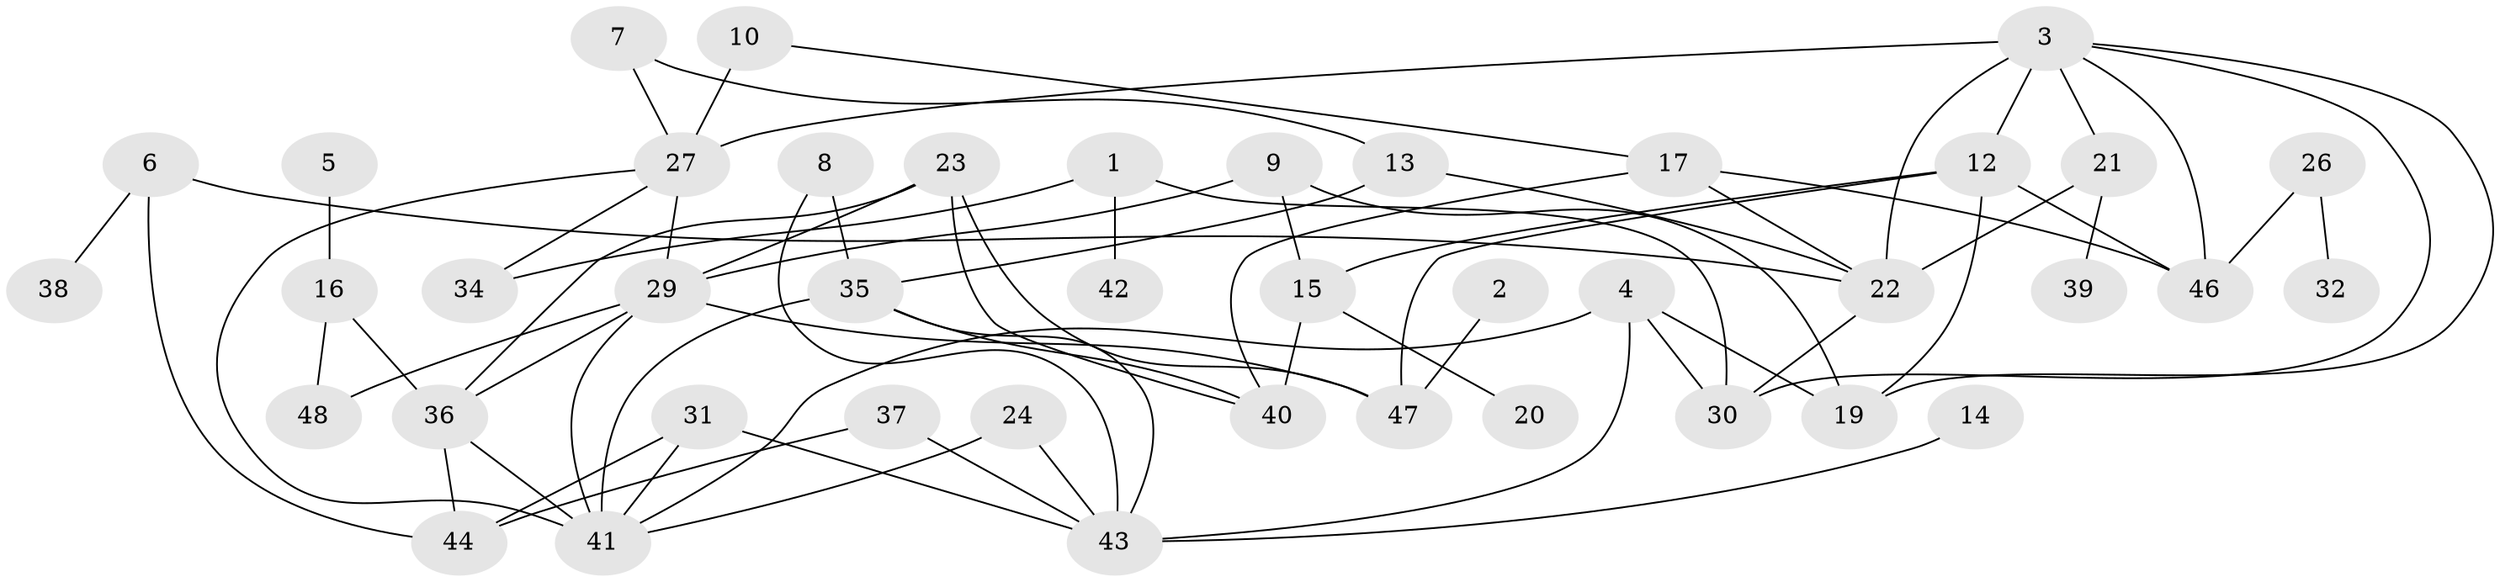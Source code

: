 // original degree distribution, {2: 0.2631578947368421, 3: 0.24210526315789474, 1: 0.18947368421052632, 0: 0.06315789473684211, 4: 0.1368421052631579, 5: 0.09473684210526316, 6: 0.010526315789473684}
// Generated by graph-tools (version 1.1) at 2025/48/03/04/25 22:48:13]
// undirected, 42 vertices, 70 edges
graph export_dot {
  node [color=gray90,style=filled];
  1;
  2;
  3;
  4;
  5;
  6;
  7;
  8;
  9;
  10;
  12;
  13;
  14;
  15;
  16;
  17;
  19;
  20;
  21;
  22;
  23;
  24;
  26;
  27;
  29;
  30;
  31;
  32;
  34;
  35;
  36;
  37;
  38;
  39;
  40;
  41;
  42;
  43;
  44;
  46;
  47;
  48;
  1 -- 30 [weight=1.0];
  1 -- 34 [weight=1.0];
  1 -- 42 [weight=1.0];
  2 -- 47 [weight=1.0];
  3 -- 12 [weight=1.0];
  3 -- 19 [weight=1.0];
  3 -- 21 [weight=1.0];
  3 -- 22 [weight=2.0];
  3 -- 27 [weight=1.0];
  3 -- 30 [weight=1.0];
  3 -- 46 [weight=1.0];
  4 -- 19 [weight=1.0];
  4 -- 30 [weight=2.0];
  4 -- 41 [weight=1.0];
  4 -- 43 [weight=1.0];
  5 -- 16 [weight=1.0];
  6 -- 22 [weight=1.0];
  6 -- 38 [weight=1.0];
  6 -- 44 [weight=1.0];
  7 -- 13 [weight=1.0];
  7 -- 27 [weight=1.0];
  8 -- 35 [weight=2.0];
  8 -- 43 [weight=1.0];
  9 -- 15 [weight=1.0];
  9 -- 19 [weight=1.0];
  9 -- 29 [weight=1.0];
  10 -- 17 [weight=1.0];
  10 -- 27 [weight=3.0];
  12 -- 15 [weight=1.0];
  12 -- 19 [weight=1.0];
  12 -- 46 [weight=1.0];
  12 -- 47 [weight=1.0];
  13 -- 22 [weight=1.0];
  13 -- 35 [weight=1.0];
  14 -- 43 [weight=1.0];
  15 -- 20 [weight=1.0];
  15 -- 40 [weight=1.0];
  16 -- 36 [weight=1.0];
  16 -- 48 [weight=1.0];
  17 -- 22 [weight=1.0];
  17 -- 40 [weight=1.0];
  17 -- 46 [weight=1.0];
  21 -- 22 [weight=1.0];
  21 -- 39 [weight=1.0];
  22 -- 30 [weight=1.0];
  23 -- 29 [weight=1.0];
  23 -- 36 [weight=1.0];
  23 -- 40 [weight=1.0];
  23 -- 47 [weight=1.0];
  24 -- 41 [weight=1.0];
  24 -- 43 [weight=1.0];
  26 -- 32 [weight=1.0];
  26 -- 46 [weight=1.0];
  27 -- 29 [weight=1.0];
  27 -- 34 [weight=1.0];
  27 -- 41 [weight=1.0];
  29 -- 36 [weight=1.0];
  29 -- 41 [weight=1.0];
  29 -- 47 [weight=1.0];
  29 -- 48 [weight=1.0];
  31 -- 41 [weight=1.0];
  31 -- 43 [weight=1.0];
  31 -- 44 [weight=1.0];
  35 -- 40 [weight=1.0];
  35 -- 41 [weight=1.0];
  35 -- 43 [weight=1.0];
  36 -- 41 [weight=1.0];
  36 -- 44 [weight=1.0];
  37 -- 43 [weight=1.0];
  37 -- 44 [weight=1.0];
}
